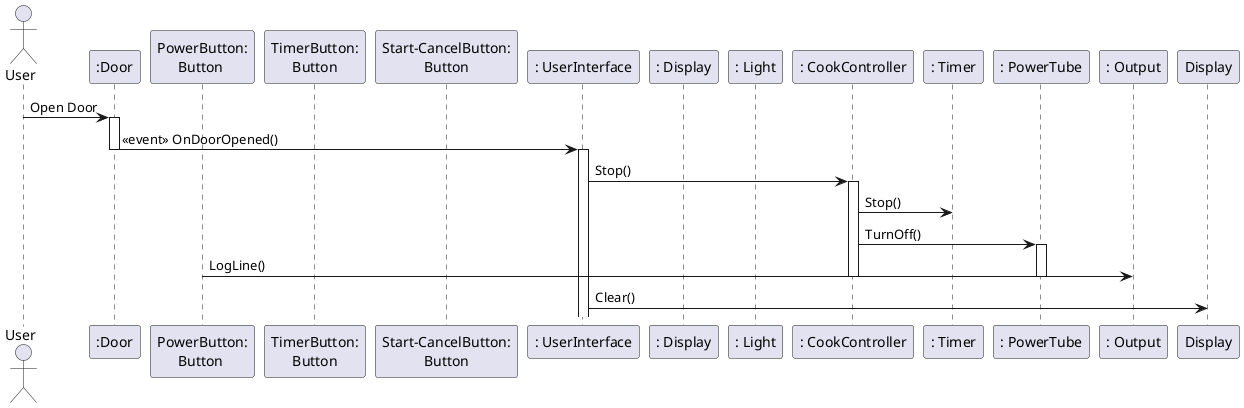 @startuml

actor "User" as user
participant ":Door" as door
participant "PowerButton:\nButton " as powerbutton 
participant "TimerButton:\nButton" as timerbutton
participant "Start-CancelButton:\n Button " as startbutton
participant ": UserInterface" as ui 
participant ": Display" as display
participant ": Light" as light
participant ": CookController" as cookcontroller
participant ": Timer" as timer
participant ": PowerTube" as powertube 
participant ": Output" as output 

user -> door : Open Door
activate door
door -> ui : <<event>> OnDoorOpened()
deactivate door
activate ui
ui -> cookcontroller : Stop()
activate cookcontroller
cookcontroller -> timer : Stop()
cookcontroller -> powertube : TurnOff()
activate powertube
powerbutton -> output : LogLine()
deactivate powertube
deactivate cookcontroller
ui -> Display : Clear()

@enduml